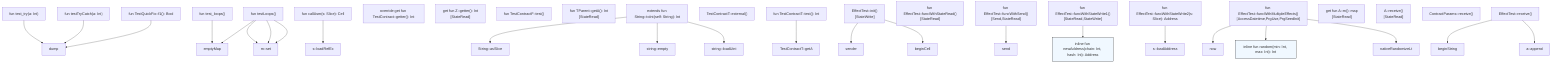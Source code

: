 graph TD
    node_10["inline fun random(min: Int, max: Int): Int"]
    node_18["inline fun newAddress(chain: Int, hash: Int): Address"]
    node_23["fun test_try(a: Int)"]
    node_24["fun test_loops()"]
    node_25["fun testTryCatch(a: Int)"]
    node_26["fun testLoops()"]
    node_27["fun callAsm(s: Slice): Cell"]
    node_28["extends fun String::toInt(self: String): Int"]
    node_29["override get fun TestContract::getter(): Int"]
    node_30["get fun Z::getter(): Int
[StateRead<a>]"]
    node_31["fun TestContractF::test()"]
    node_32["fun TParent::getA(): Int
[StateRead<a>]"]
    node_33["fun TestContractT::test(): Int"]
    node_34["TestContractT::external()"]
    node_35["EffectTest::init()
[StateWrite<addr,b,s>]"]
    node_36["fun EffectTest::funcWithSend()
[Send,StateRead<addr>]"]
    node_37["fun EffectTest::funcWithStateRead()
[StateRead<addr>]"]
    node_38["fun EffectTest::funcWithStateWrite1()
[StateRead<b,addr,s>,StateWrite<addr>]"]
    node_39["fun EffectTest::funcWithStateWrite2(s: Slice): Address"]
    node_40["fun EffectTest::funcWithMultipleEffects()
[AccessDatetime,PrgUse,PrgSeedInit]"]
    node_41["EffectTest::receive()"]
    node_42["get fun A::m(): map<Int, Int>
[StateRead<m>]"]
    node_43["A::receive()
[StateRead<m>]"]
    node_44["ContractParams::receive()"]
    node_45["fun TestQuickFix::f1(): Bool"]
    node_49["dump"]
    node_50["emptyMap"]
    node_51["m::set"]
    node_52["s::loadRefEx"]
    node_53["String::asSlice"]
    node_54["string::empty"]
    node_55["string::loadUint"]
    node_56["TestContractT::getA"]
    node_57["sender"]
    node_58["beginCell"]
    node_59["send"]
    node_60["s::loadAddress"]
    node_61["now"]
    node_62["nativeRandomizeLt"]
    node_63["beginString"]
    node_64["a::append"]
    node_23 --> node_49
    node_24 --> node_50
    node_25 --> node_49
    node_26 --> node_50
    node_26 --> node_51
    node_26 --> node_51
    node_26 --> node_51
    node_27 --> node_52
    node_28 --> node_53
    node_28 --> node_54
    node_28 --> node_55
    node_33 --> node_56
    node_35 --> node_57
    node_35 --> node_58
    node_36 --> node_59
    node_38 --> node_18
    node_39 --> node_60
    node_40 --> node_61
    node_40 --> node_10
    node_40 --> node_62
    node_41 --> node_63
    node_41 --> node_64
    node_45 --> node_49
    style node_10 fill:#F0F8FF,stroke:#000,stroke-width:1px;
    style node_18 fill:#F0F8FF,stroke:#000,stroke-width:1px;